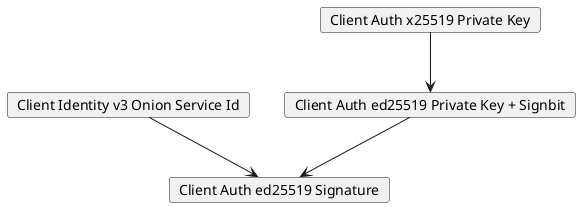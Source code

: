 @startuml

card client_identity as "Client Identity v3 Onion Service Id"
card x25519_private as "Client Auth x25519 Private Key"
card ed25519_private as "Client Auth ed25519 Private Key + Signbit"

card client_auth_signature as "Client Auth ed25519 Signature"

x25519_private --> ed25519_private

ed25519_private --> client_auth_signature
client_identity --> client_auth_signature

@enduml